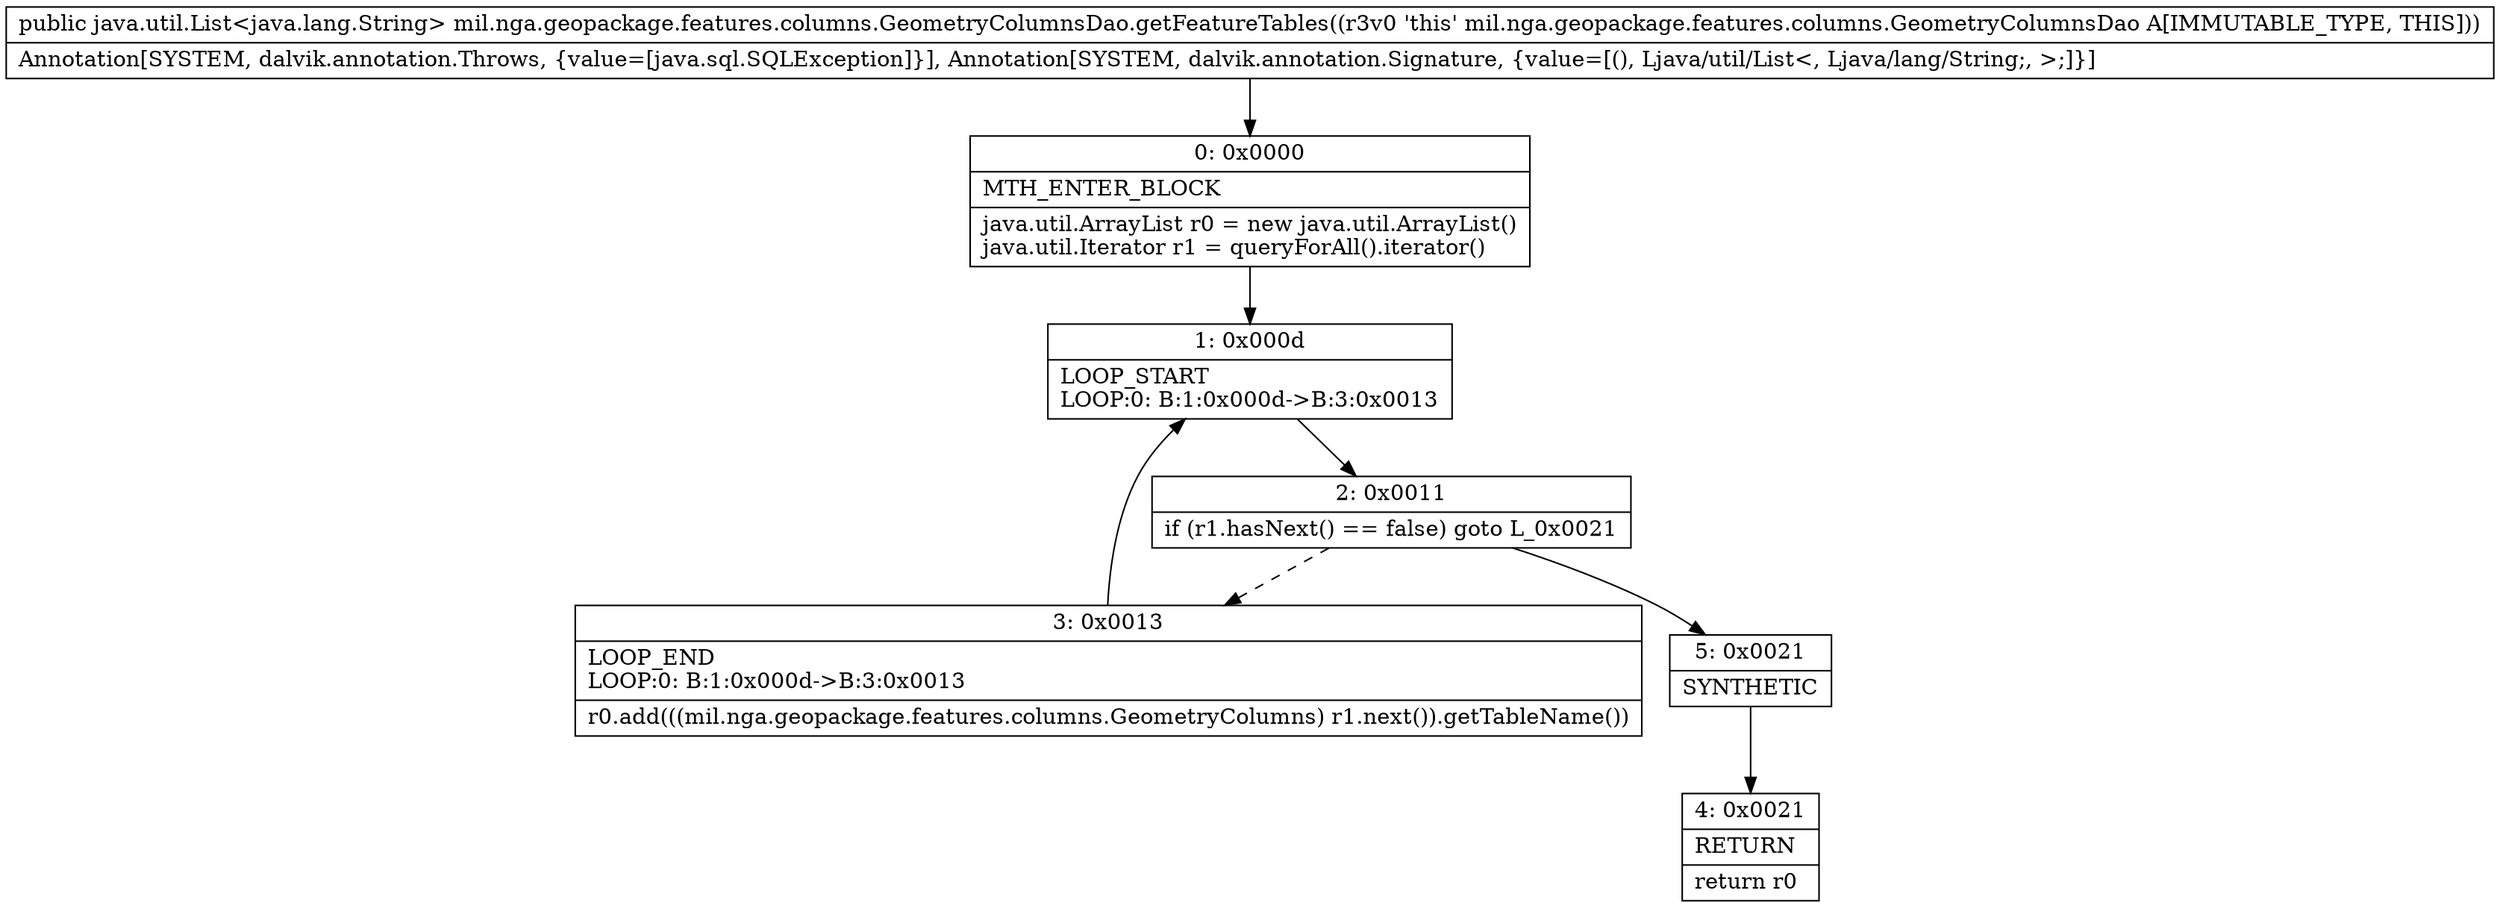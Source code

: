 digraph "CFG formil.nga.geopackage.features.columns.GeometryColumnsDao.getFeatureTables()Ljava\/util\/List;" {
Node_0 [shape=record,label="{0\:\ 0x0000|MTH_ENTER_BLOCK\l|java.util.ArrayList r0 = new java.util.ArrayList()\ljava.util.Iterator r1 = queryForAll().iterator()\l}"];
Node_1 [shape=record,label="{1\:\ 0x000d|LOOP_START\lLOOP:0: B:1:0x000d\-\>B:3:0x0013\l}"];
Node_2 [shape=record,label="{2\:\ 0x0011|if (r1.hasNext() == false) goto L_0x0021\l}"];
Node_3 [shape=record,label="{3\:\ 0x0013|LOOP_END\lLOOP:0: B:1:0x000d\-\>B:3:0x0013\l|r0.add(((mil.nga.geopackage.features.columns.GeometryColumns) r1.next()).getTableName())\l}"];
Node_4 [shape=record,label="{4\:\ 0x0021|RETURN\l|return r0\l}"];
Node_5 [shape=record,label="{5\:\ 0x0021|SYNTHETIC\l}"];
MethodNode[shape=record,label="{public java.util.List\<java.lang.String\> mil.nga.geopackage.features.columns.GeometryColumnsDao.getFeatureTables((r3v0 'this' mil.nga.geopackage.features.columns.GeometryColumnsDao A[IMMUTABLE_TYPE, THIS]))  | Annotation[SYSTEM, dalvik.annotation.Throws, \{value=[java.sql.SQLException]\}], Annotation[SYSTEM, dalvik.annotation.Signature, \{value=[(), Ljava\/util\/List\<, Ljava\/lang\/String;, \>;]\}]\l}"];
MethodNode -> Node_0;
Node_0 -> Node_1;
Node_1 -> Node_2;
Node_2 -> Node_3[style=dashed];
Node_2 -> Node_5;
Node_3 -> Node_1;
Node_5 -> Node_4;
}

